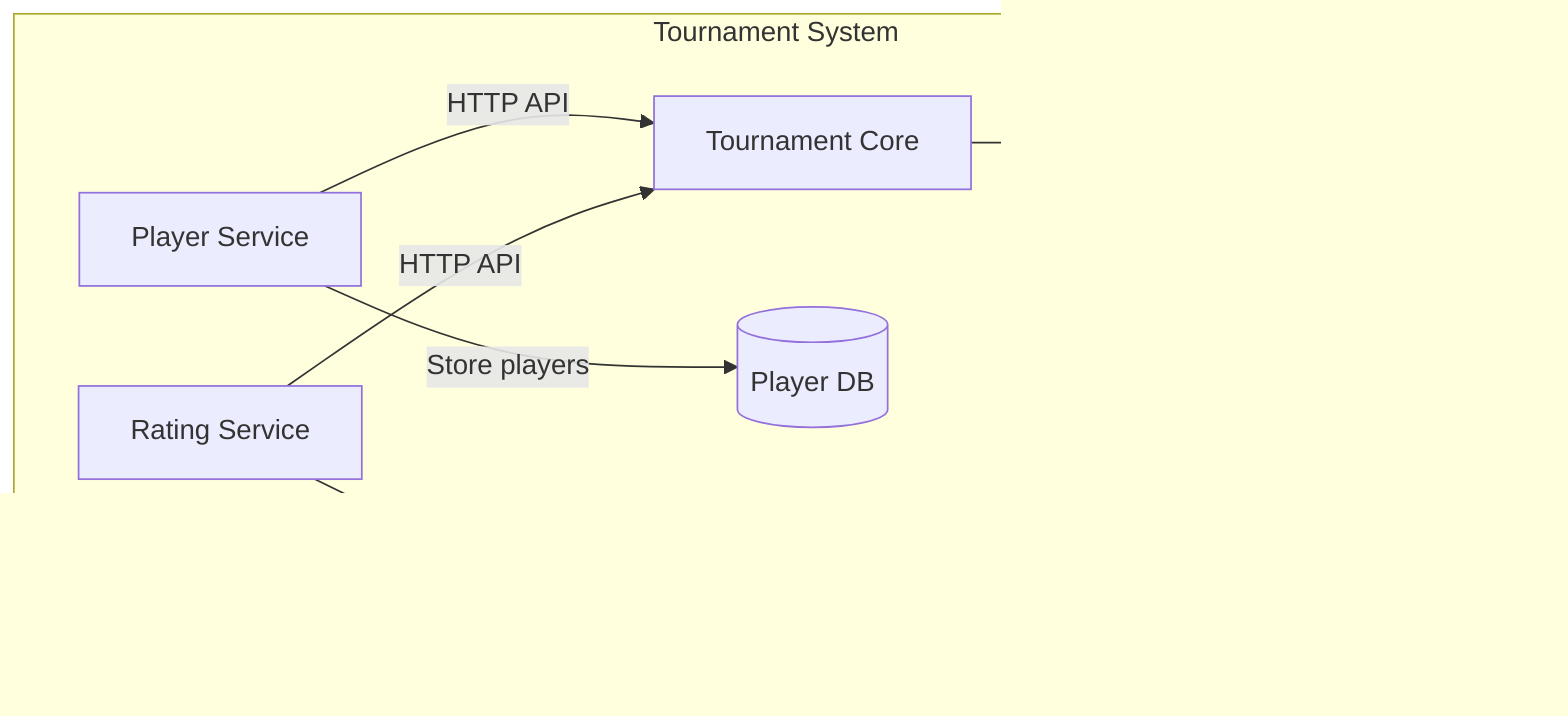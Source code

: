 graph TD
    subgraph Tournament System
        A[Player Service] -->|HTTP API| B[Tournament Core]
        C[Rating Service] -->|HTTP API| B
        B -->|Store results| D[(Tournament DB)]
        A -->|Store players| E[(Player DB)]
        C -->|Store ratings| F[(Rating DB)]
    end